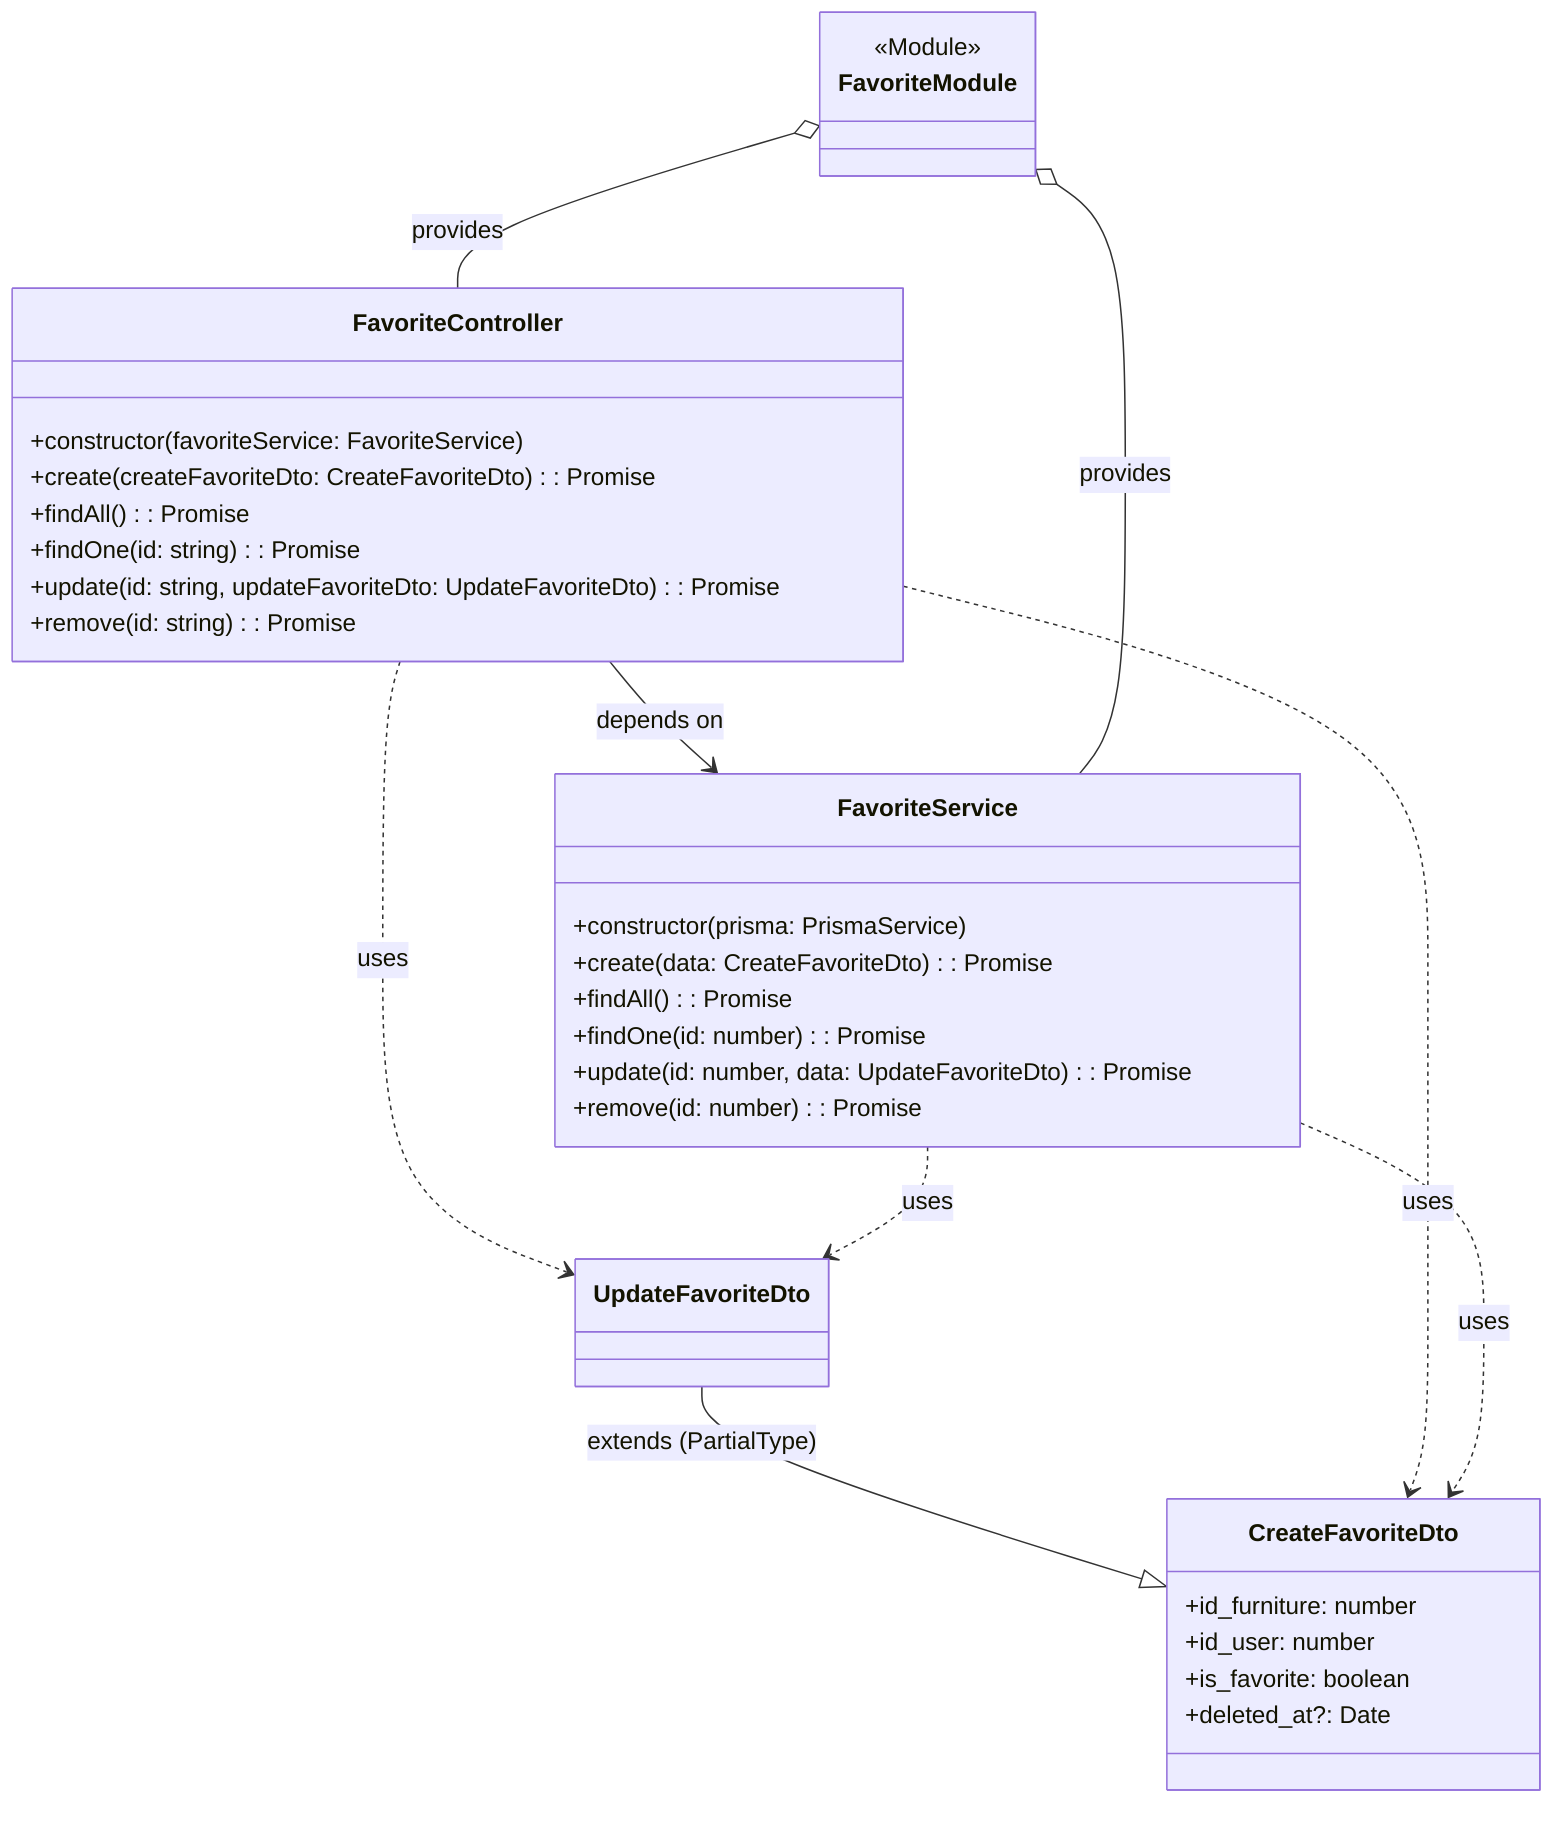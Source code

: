 %% src\favorite\favorite.diagram.mmd

classDiagram
    %% DTOs
    class CreateFavoriteDto {
        +id_furniture: number
        +id_user: number
        +is_favorite: boolean
        +deleted_at?: Date
    }
    class UpdateFavoriteDto
    UpdateFavoriteDto --|> CreateFavoriteDto : extends (PartialType)

    %% Service
    class FavoriteService {
        +constructor(prisma: PrismaService)
        +create(data: CreateFavoriteDto): Promise<Favorite>
        +findAll(): Promise<Favorite[]>
        +findOne(id: number): Promise<Favorite>
        +update(id: number, data: UpdateFavoriteDto): Promise<Favorite>
        +remove(id: number): Promise<Favorite>
    }

    %% Controller
    class FavoriteController {
        +constructor(favoriteService: FavoriteService)
        +create(createFavoriteDto: CreateFavoriteDto): Promise<Favorite>
        +findAll(): Promise<Favorite[]>
        +findOne(id: string): Promise<Favorite>
        +update(id: string, updateFavoriteDto: UpdateFavoriteDto): Promise<Favorite>
        +remove(id: string): Promise<Favorite>
    }

    %% Module
    class FavoriteModule {
        <<Module>>
    }

    %% Relationships
    FavoriteController --> FavoriteService : depends on
    FavoriteController ..> CreateFavoriteDto : uses
    FavoriteController ..> UpdateFavoriteDto : uses
    FavoriteService ..> CreateFavoriteDto : uses
    FavoriteService ..> UpdateFavoriteDto : uses
    FavoriteModule o-- FavoriteController : provides
    FavoriteModule o-- FavoriteService : provides